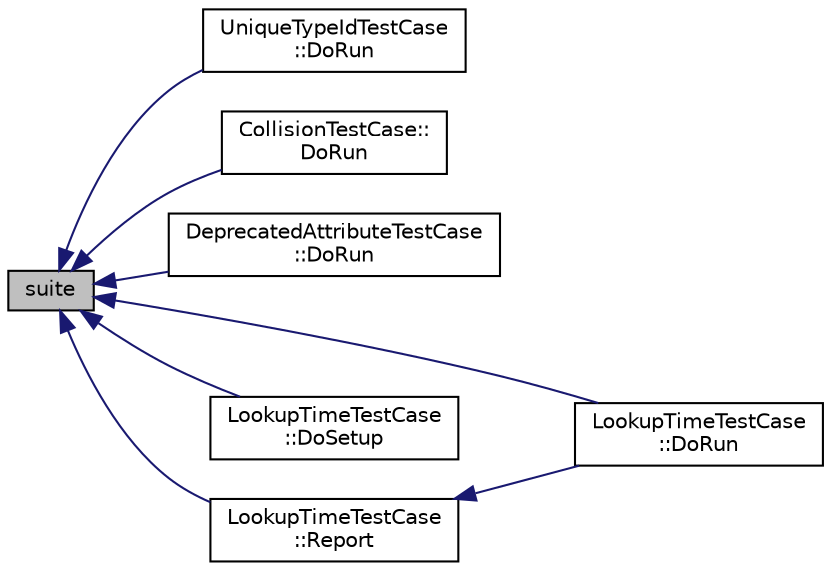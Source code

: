 digraph "suite"
{
  edge [fontname="Helvetica",fontsize="10",labelfontname="Helvetica",labelfontsize="10"];
  node [fontname="Helvetica",fontsize="10",shape=record];
  rankdir="LR";
  Node1 [label="suite",height=0.2,width=0.4,color="black", fillcolor="grey75", style="filled", fontcolor="black"];
  Node1 -> Node2 [dir="back",color="midnightblue",fontsize="10",style="solid"];
  Node2 [label="UniqueTypeIdTestCase\l::DoRun",height=0.2,width=0.4,color="black", fillcolor="white", style="filled",URL="$dd/d46/classUniqueTypeIdTestCase.html#aaaf0de0c7f78d4143b4e205828cc9726",tooltip="Implementation to actually run this TestCase. "];
  Node1 -> Node3 [dir="back",color="midnightblue",fontsize="10",style="solid"];
  Node3 [label="CollisionTestCase::\lDoRun",height=0.2,width=0.4,color="black", fillcolor="white", style="filled",URL="$d5/d5f/classCollisionTestCase.html#abf633ca113f16977e476e119a5754fab",tooltip="Implementation to actually run this TestCase. "];
  Node1 -> Node4 [dir="back",color="midnightblue",fontsize="10",style="solid"];
  Node4 [label="DeprecatedAttributeTestCase\l::DoRun",height=0.2,width=0.4,color="black", fillcolor="white", style="filled",URL="$d6/dd3/classDeprecatedAttributeTestCase.html#a082dd0381220ff75bd0ef8e7708869e4",tooltip="Implementation to actually run this TestCase. "];
  Node1 -> Node5 [dir="back",color="midnightblue",fontsize="10",style="solid"];
  Node5 [label="LookupTimeTestCase\l::DoRun",height=0.2,width=0.4,color="black", fillcolor="white", style="filled",URL="$d0/dee/classLookupTimeTestCase.html#a666ef6b8a01c9e1c8c7eddc424f1edc4",tooltip="Implementation to actually run this TestCase. "];
  Node1 -> Node6 [dir="back",color="midnightblue",fontsize="10",style="solid"];
  Node6 [label="LookupTimeTestCase\l::DoSetup",height=0.2,width=0.4,color="black", fillcolor="white", style="filled",URL="$d0/dee/classLookupTimeTestCase.html#a37e06aa8bf89b2dad633c668c762d469",tooltip="Implementation to do any local setup required for this TestCase. "];
  Node1 -> Node7 [dir="back",color="midnightblue",fontsize="10",style="solid"];
  Node7 [label="LookupTimeTestCase\l::Report",height=0.2,width=0.4,color="black", fillcolor="white", style="filled",URL="$d0/dee/classLookupTimeTestCase.html#aee4b87d4fdc9cf74b71f7b983db12ffd"];
  Node7 -> Node5 [dir="back",color="midnightblue",fontsize="10",style="solid"];
}
